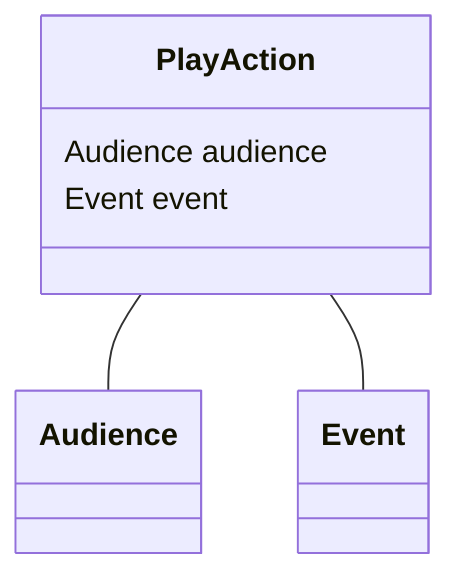 classDiagram
  PlayAction -- Audience
  PlayAction -- Event


class PlayAction {

  Audience audience
  Event event

 }